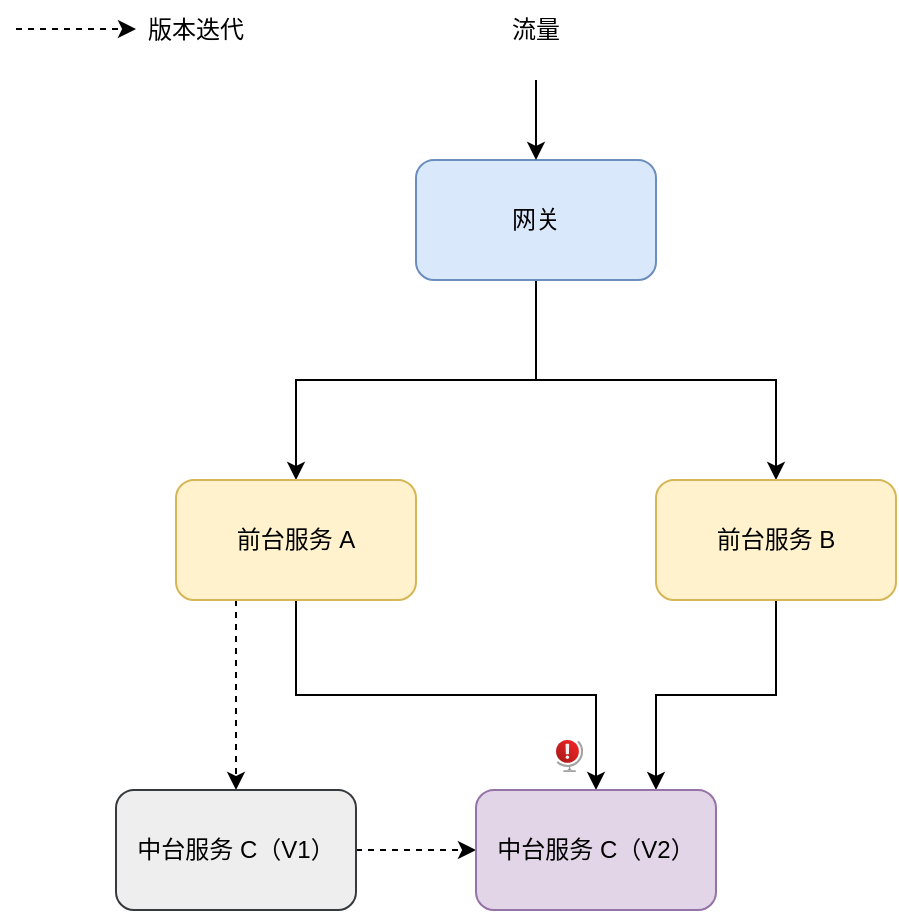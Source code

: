 <mxfile version="20.8.14" type="github">
  <diagram name="第 1 页" id="WiLpMEd2AIX6fi3uBP8D">
    <mxGraphModel dx="1050" dy="525" grid="1" gridSize="10" guides="1" tooltips="1" connect="1" arrows="1" fold="1" page="1" pageScale="1" pageWidth="827" pageHeight="1169" math="0" shadow="0">
      <root>
        <mxCell id="0" />
        <mxCell id="1" parent="0" />
        <mxCell id="cxeB_qOB4m5upeijdOJv-1" style="edgeStyle=orthogonalEdgeStyle;rounded=0;orthogonalLoop=1;jettySize=auto;html=1;entryX=0.5;entryY=0;entryDx=0;entryDy=0;" edge="1" parent="1" source="cxeB_qOB4m5upeijdOJv-3" target="cxeB_qOB4m5upeijdOJv-5">
          <mxGeometry relative="1" as="geometry" />
        </mxCell>
        <mxCell id="cxeB_qOB4m5upeijdOJv-2" style="edgeStyle=orthogonalEdgeStyle;rounded=0;orthogonalLoop=1;jettySize=auto;html=1;entryX=0.5;entryY=0;entryDx=0;entryDy=0;" edge="1" parent="1" source="cxeB_qOB4m5upeijdOJv-3" target="cxeB_qOB4m5upeijdOJv-7">
          <mxGeometry relative="1" as="geometry" />
        </mxCell>
        <mxCell id="cxeB_qOB4m5upeijdOJv-3" value="网关" style="rounded=1;whiteSpace=wrap;html=1;fillColor=#dae8fc;strokeColor=#6c8ebf;" vertex="1" parent="1">
          <mxGeometry x="300" y="210" width="120" height="60" as="geometry" />
        </mxCell>
        <mxCell id="cxeB_qOB4m5upeijdOJv-18" style="edgeStyle=orthogonalEdgeStyle;rounded=0;orthogonalLoop=1;jettySize=auto;html=1;entryX=0.5;entryY=0;entryDx=0;entryDy=0;exitX=0.5;exitY=1;exitDx=0;exitDy=0;" edge="1" parent="1" source="cxeB_qOB4m5upeijdOJv-5" target="cxeB_qOB4m5upeijdOJv-15">
          <mxGeometry relative="1" as="geometry" />
        </mxCell>
        <mxCell id="cxeB_qOB4m5upeijdOJv-23" style="edgeStyle=orthogonalEdgeStyle;rounded=0;orthogonalLoop=1;jettySize=auto;html=1;dashed=1;strokeColor=#000000;exitX=0.25;exitY=1;exitDx=0;exitDy=0;" edge="1" parent="1" source="cxeB_qOB4m5upeijdOJv-5" target="cxeB_qOB4m5upeijdOJv-8">
          <mxGeometry relative="1" as="geometry" />
        </mxCell>
        <mxCell id="cxeB_qOB4m5upeijdOJv-5" value="前台服务 A" style="rounded=1;whiteSpace=wrap;html=1;fillColor=#fff2cc;strokeColor=#d6b656;" vertex="1" parent="1">
          <mxGeometry x="180" y="370" width="120" height="60" as="geometry" />
        </mxCell>
        <mxCell id="cxeB_qOB4m5upeijdOJv-37" style="edgeStyle=orthogonalEdgeStyle;rounded=0;orthogonalLoop=1;jettySize=auto;html=1;entryX=0.75;entryY=0;entryDx=0;entryDy=0;strokeColor=#000000;" edge="1" parent="1" source="cxeB_qOB4m5upeijdOJv-7" target="cxeB_qOB4m5upeijdOJv-15">
          <mxGeometry relative="1" as="geometry" />
        </mxCell>
        <mxCell id="cxeB_qOB4m5upeijdOJv-7" value="前台服务 B" style="whiteSpace=wrap;html=1;rounded=1;fillColor=#fff2cc;strokeColor=#d6b656;" vertex="1" parent="1">
          <mxGeometry x="420" y="370" width="120" height="60" as="geometry" />
        </mxCell>
        <mxCell id="cxeB_qOB4m5upeijdOJv-16" style="edgeStyle=orthogonalEdgeStyle;rounded=0;orthogonalLoop=1;jettySize=auto;html=1;entryX=0;entryY=0.5;entryDx=0;entryDy=0;dashed=1;" edge="1" parent="1" source="cxeB_qOB4m5upeijdOJv-8" target="cxeB_qOB4m5upeijdOJv-15">
          <mxGeometry relative="1" as="geometry">
            <mxPoint x="250" y="555" as="targetPoint" />
          </mxGeometry>
        </mxCell>
        <mxCell id="cxeB_qOB4m5upeijdOJv-8" value="中台服务 C（V1）" style="rounded=1;whiteSpace=wrap;html=1;fillColor=#eeeeee;strokeColor=#36393d;" vertex="1" parent="1">
          <mxGeometry x="150" y="525" width="120" height="60" as="geometry" />
        </mxCell>
        <mxCell id="cxeB_qOB4m5upeijdOJv-9" value="" style="endArrow=classic;html=1;rounded=0;entryX=0.5;entryY=0;entryDx=0;entryDy=0;startArrow=none;" edge="1" parent="1" target="cxeB_qOB4m5upeijdOJv-3">
          <mxGeometry width="50" height="50" relative="1" as="geometry">
            <mxPoint x="360" y="170" as="sourcePoint" />
            <mxPoint x="370" y="130" as="targetPoint" />
          </mxGeometry>
        </mxCell>
        <mxCell id="cxeB_qOB4m5upeijdOJv-10" value="流量" style="text;html=1;strokeColor=none;fillColor=none;align=center;verticalAlign=middle;whiteSpace=wrap;rounded=0;" vertex="1" parent="1">
          <mxGeometry x="330" y="130" width="60" height="30" as="geometry" />
        </mxCell>
        <mxCell id="cxeB_qOB4m5upeijdOJv-13" value="" style="endArrow=classic;html=1;rounded=0;exitX=0.5;exitY=1;exitDx=0;exitDy=0;dashed=1;" edge="1" parent="1">
          <mxGeometry width="50" height="50" relative="1" as="geometry">
            <mxPoint x="100" y="144.5" as="sourcePoint" />
            <mxPoint x="160" y="144.5" as="targetPoint" />
          </mxGeometry>
        </mxCell>
        <mxCell id="cxeB_qOB4m5upeijdOJv-14" value="版本迭代" style="text;html=1;strokeColor=none;fillColor=none;align=center;verticalAlign=middle;whiteSpace=wrap;rounded=0;" vertex="1" parent="1">
          <mxGeometry x="160" y="130" width="60" height="30" as="geometry" />
        </mxCell>
        <mxCell id="cxeB_qOB4m5upeijdOJv-15" value="中台服务 C（V2）" style="rounded=1;whiteSpace=wrap;html=1;fillColor=#e1d5e7;strokeColor=#9673a6;" vertex="1" parent="1">
          <mxGeometry x="330" y="525" width="120" height="60" as="geometry" />
        </mxCell>
        <mxCell id="cxeB_qOB4m5upeijdOJv-20" value="" style="shape=image;html=1;verticalAlign=top;verticalLabelPosition=bottom;labelBackgroundColor=#ffffff;imageAspect=0;aspect=fixed;image=https://cdn3.iconfinder.com/data/icons/flat-actions-icons-9/792/Tick_Mark_Dark-128.png" vertex="1" parent="1">
          <mxGeometry x="190" y="496" width="20" height="20" as="geometry" />
        </mxCell>
        <mxCell id="cxeB_qOB4m5upeijdOJv-28" value="" style="aspect=fixed;html=1;points=[];align=center;image;fontSize=12;image=img/lib/azure2/general/Globe_Error.svg;" vertex="1" parent="1">
          <mxGeometry x="370" y="500" width="13.58" height="16" as="geometry" />
        </mxCell>
      </root>
    </mxGraphModel>
  </diagram>
</mxfile>
